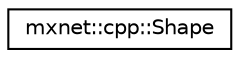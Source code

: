 digraph "Graphical Class Hierarchy"
{
  edge [fontname="Helvetica",fontsize="10",labelfontname="Helvetica",labelfontsize="10"];
  node [fontname="Helvetica",fontsize="10",shape=record];
  rankdir="LR";
  Node1 [label="mxnet::cpp::Shape",height=0.2,width=0.4,color="black", fillcolor="white", style="filled",URL="$structmxnet_1_1cpp_1_1Shape.html",tooltip="dynamic shape class that can hold shape of arbirary dimension "];
}
